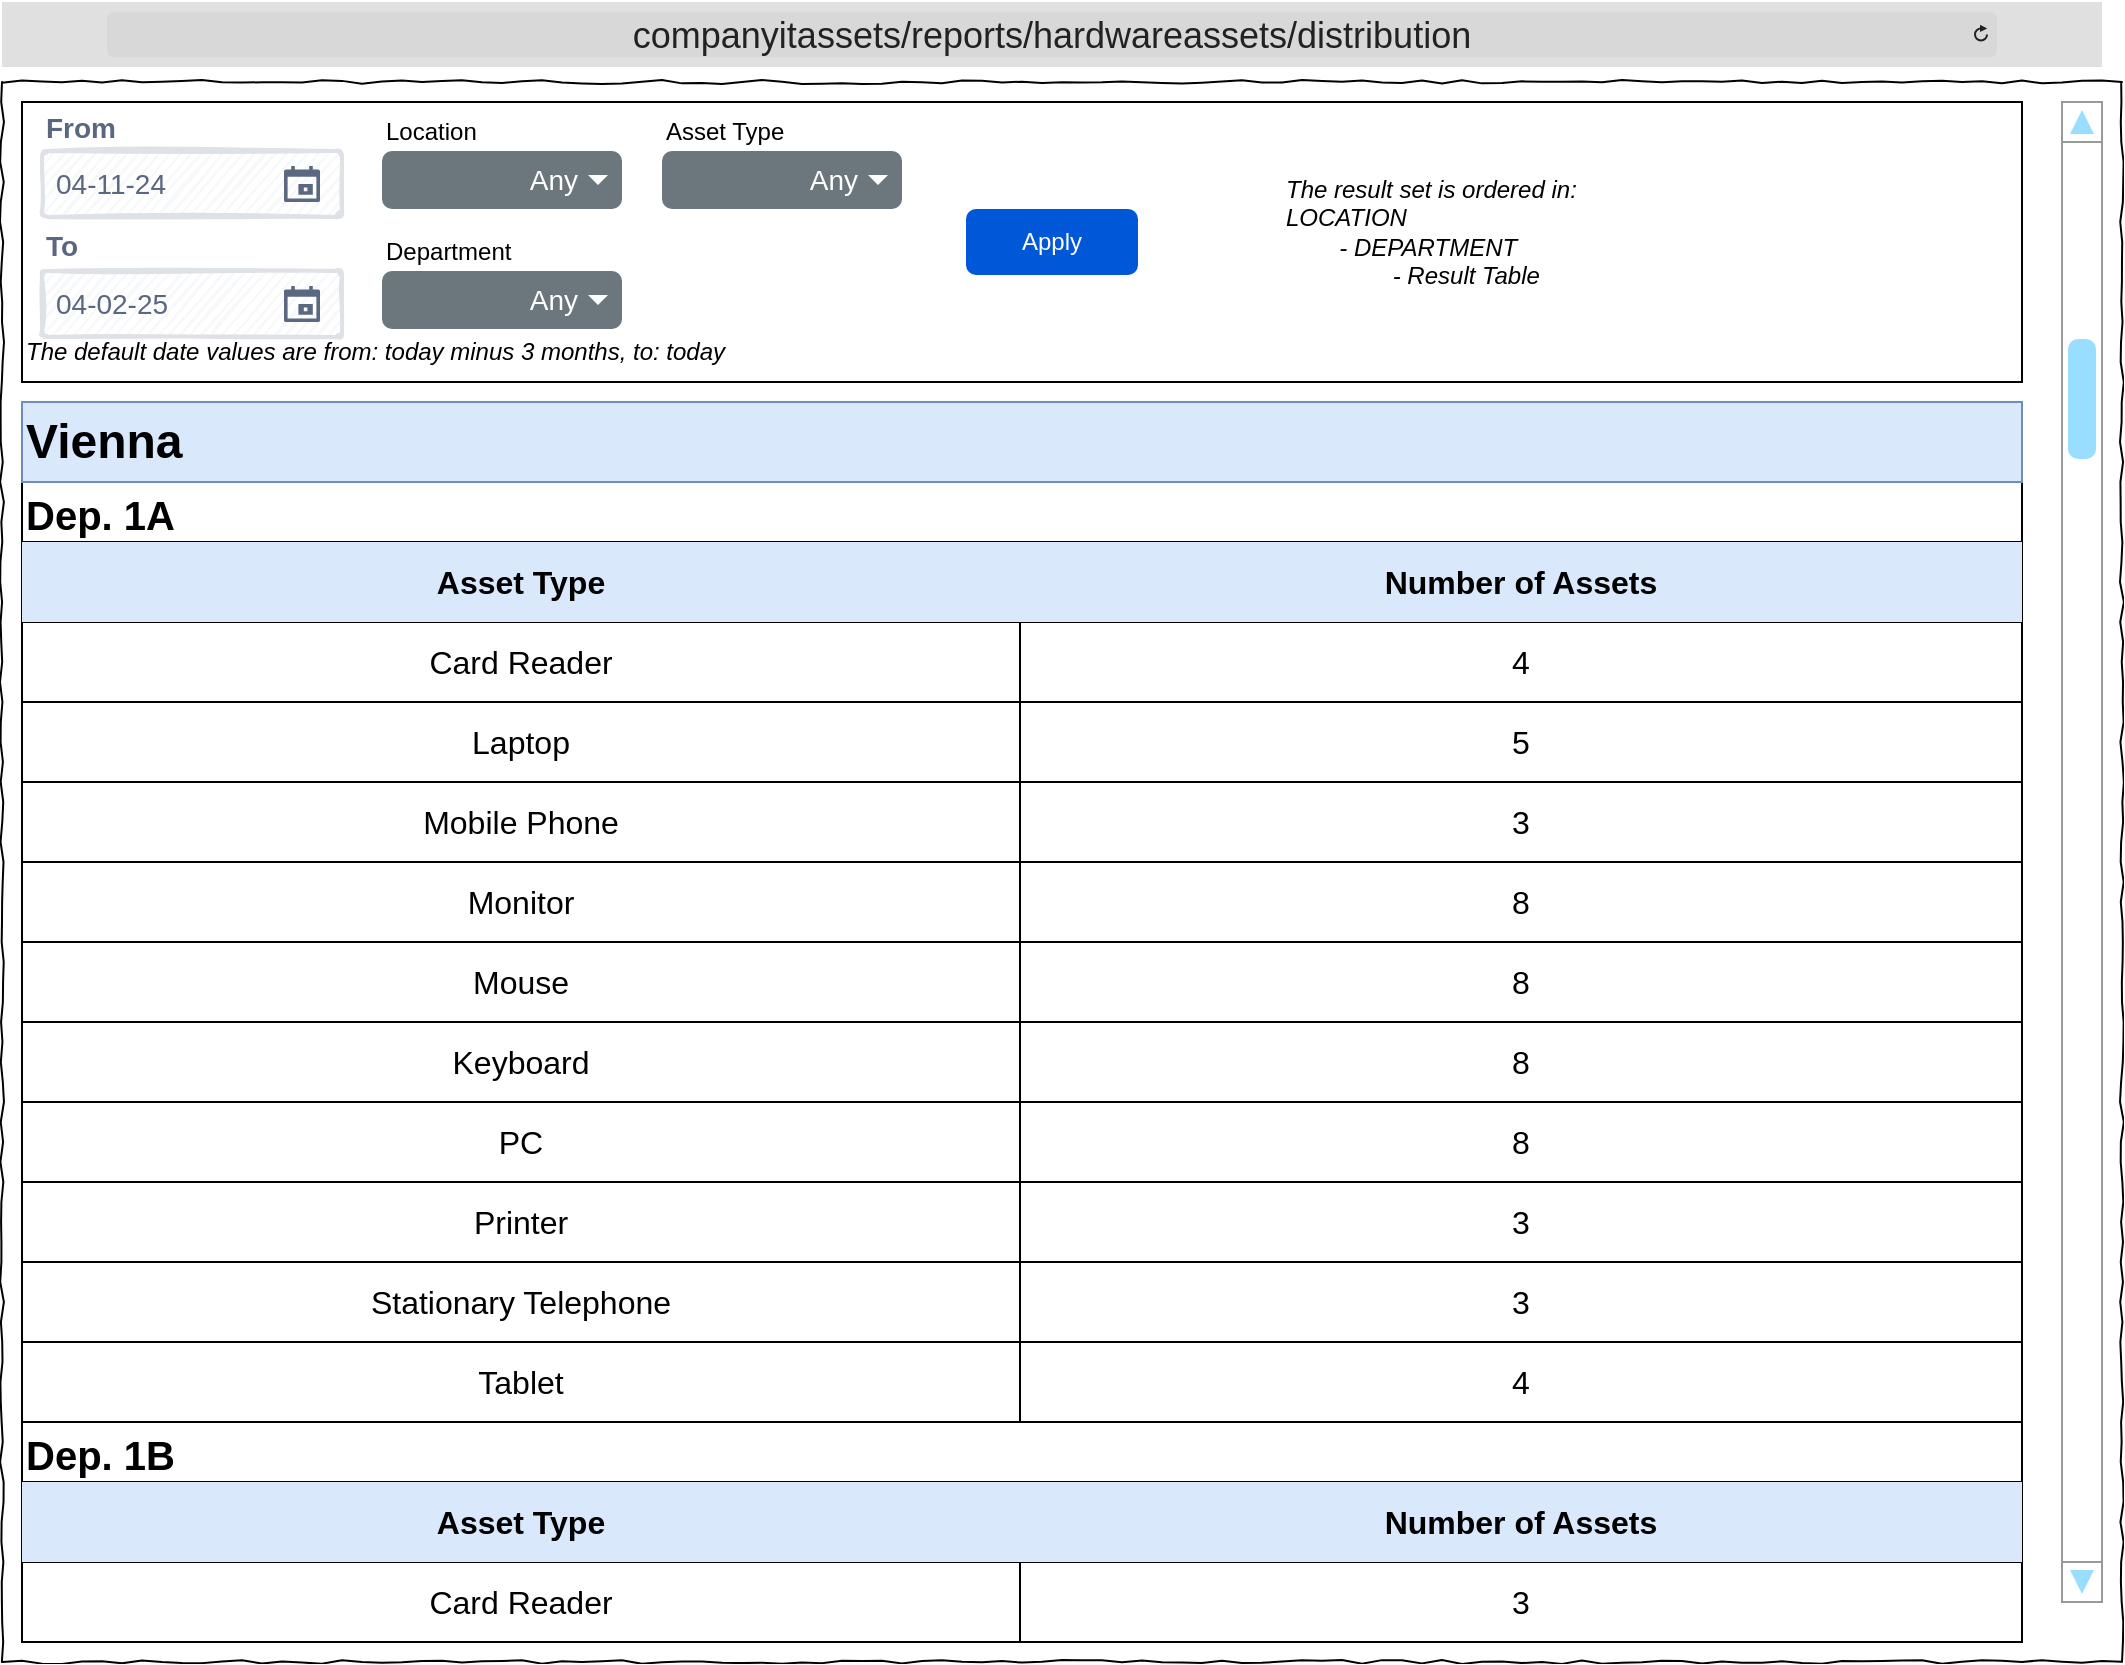 <mxfile version="26.0.11">
  <diagram name="Page-1" id="03018318-947c-dd8e-b7a3-06fadd420f32">
    <mxGraphModel dx="1207" dy="765" grid="1" gridSize="10" guides="1" tooltips="1" connect="1" arrows="1" fold="1" page="1" pageScale="1" pageWidth="1100" pageHeight="850" background="none" math="0" shadow="0">
      <root>
        <mxCell id="0" />
        <mxCell id="1" parent="0" />
        <mxCell id="677b7b8949515195-1" value="" style="whiteSpace=wrap;html=1;rounded=0;shadow=0;labelBackgroundColor=none;strokeColor=#000000;strokeWidth=1;fillColor=none;fontFamily=Verdana;fontSize=12;fontColor=#000000;align=center;comic=1;" parent="1" vertex="1">
          <mxGeometry x="20" y="40" width="1060" height="790" as="geometry" />
        </mxCell>
        <mxCell id="ywKk5z_2qfM9JBNrJSl7-1" value="" style="rounded=0;whiteSpace=wrap;html=1;fillColor=none;" parent="1" vertex="1">
          <mxGeometry x="30" y="50" width="1000" height="140" as="geometry" />
        </mxCell>
        <mxCell id="zX-MKMj06BqSPDNbv460-1" value="&lt;font style=&quot;font-size: 18px;&quot;&gt;companyitassets/reports/hardwareassets/distribution&lt;/font&gt;" style="html=1;strokeWidth=1;shadow=0;dashed=0;shape=mxgraph.ios7ui.url;fillColor=#e0e0e0;strokeColor=#c0c0c0;buttonText=;strokeColor2=#222222;fontColor=#222222;fontSize=8;spacingTop=2;align=center;whiteSpace=wrap;" parent="1" vertex="1">
          <mxGeometry x="20" width="1050" height="32.5" as="geometry" />
        </mxCell>
        <mxCell id="ywKk5z_2qfM9JBNrJSl7-2" value="&lt;font style=&quot;font-size: 14px;&quot;&gt;From&lt;/font&gt;" style="fillColor=none;strokeColor=none;html=1;fontSize=12;fontStyle=0;align=left;fontColor=#596780;fontStyle=1;fontSize=11;sketch=1;hachureGap=4;pointerEvents=0;fontFamily=Helvetica;" parent="1" vertex="1">
          <mxGeometry x="40" y="50" width="40" height="25" as="geometry" />
        </mxCell>
        <mxCell id="ywKk5z_2qfM9JBNrJSl7-3" value="&lt;font style=&quot;font-size: 14px;&quot; face=&quot;Helvetica&quot;&gt;04-11-24&lt;/font&gt;" style="rounded=1;arcSize=9;fillColor=#F7F8F9;align=left;spacingLeft=5;strokeColor=#DEE1E6;html=1;strokeWidth=2;fontColor=#596780;fontSize=12;sketch=1;hachureGap=4;pointerEvents=0;fontFamily=Architects Daughter;fontSource=https%3A%2F%2Ffonts.googleapis.com%2Fcss%3Ffamily%3DArchitects%2BDaughter;" parent="1" vertex="1">
          <mxGeometry x="40" y="74.5" width="150" height="33" as="geometry" />
        </mxCell>
        <mxCell id="ywKk5z_2qfM9JBNrJSl7-4" value="" style="shape=mxgraph.gmdl.calendar;fillColor=#5A6881;strokeColor=none;sketch=0;hachureGap=4;pointerEvents=0;fontFamily=Architects Daughter;fontSource=https%3A%2F%2Ffonts.googleapis.com%2Fcss%3Ffamily%3DArchitects%2BDaughter;fontSize=20;" parent="ywKk5z_2qfM9JBNrJSl7-3" vertex="1">
          <mxGeometry x="1" y="0.5" width="18" height="18" relative="1" as="geometry">
            <mxPoint x="-29" y="-9" as="offset" />
          </mxGeometry>
        </mxCell>
        <mxCell id="ywKk5z_2qfM9JBNrJSl7-5" value="&lt;font style=&quot;font-size: 14px;&quot;&gt;To&lt;/font&gt;" style="fillColor=none;strokeColor=none;html=1;fontSize=12;fontStyle=0;align=left;fontColor=#596780;fontStyle=1;fontSize=11;sketch=1;hachureGap=4;pointerEvents=0;fontFamily=Helvetica;" parent="1" vertex="1">
          <mxGeometry x="40" y="109.5" width="20" height="25" as="geometry" />
        </mxCell>
        <mxCell id="ywKk5z_2qfM9JBNrJSl7-6" value="&lt;font style=&quot;font-size: 14px;&quot; face=&quot;Helvetica&quot;&gt;04-02-25&lt;/font&gt;" style="rounded=1;arcSize=9;fillColor=#F7F8F9;align=left;spacingLeft=5;strokeColor=#DEE1E6;html=1;strokeWidth=2;fontColor=#596780;fontSize=12;sketch=1;hachureGap=4;pointerEvents=0;fontFamily=Architects Daughter;fontSource=https%3A%2F%2Ffonts.googleapis.com%2Fcss%3Ffamily%3DArchitects%2BDaughter;" parent="1" vertex="1">
          <mxGeometry x="40" y="134.5" width="150" height="33" as="geometry" />
        </mxCell>
        <mxCell id="ywKk5z_2qfM9JBNrJSl7-7" value="" style="shape=mxgraph.gmdl.calendar;fillColor=#5A6881;strokeColor=none;sketch=0;hachureGap=4;pointerEvents=0;fontFamily=Architects Daughter;fontSource=https%3A%2F%2Ffonts.googleapis.com%2Fcss%3Ffamily%3DArchitects%2BDaughter;fontSize=20;" parent="ywKk5z_2qfM9JBNrJSl7-6" vertex="1">
          <mxGeometry x="1" y="0.5" width="18" height="18" relative="1" as="geometry">
            <mxPoint x="-29" y="-9" as="offset" />
          </mxGeometry>
        </mxCell>
        <mxCell id="ywKk5z_2qfM9JBNrJSl7-8" value="Apply" style="rounded=1;fillColor=#0057D8;strokeColor=none;html=1;whiteSpace=wrap;fontColor=#ffffff;align=center;verticalAlign=middle;fontStyle=0;fontSize=12;sketch=0;" parent="1" vertex="1">
          <mxGeometry x="502" y="103.5" width="86" height="33" as="geometry" />
        </mxCell>
        <mxCell id="ywKk5z_2qfM9JBNrJSl7-84" value="&lt;i&gt;&lt;font style=&quot;color: light-dark(rgb(0, 0, 0), rgb(125, 125, 125));&quot;&gt;The default date values are from: today minus 3 months, to: today&amp;nbsp;&lt;/font&gt;&lt;/i&gt;" style="text;html=1;align=left;verticalAlign=middle;whiteSpace=wrap;rounded=0;" parent="1" vertex="1">
          <mxGeometry x="30" y="160" width="360" height="30" as="geometry" />
        </mxCell>
        <mxCell id="N3RhH1qTN14WOQrYuTi2-1" value="Dep. 1A" style="shape=table;startSize=30;container=1;collapsible=0;childLayout=tableLayout;strokeColor=default;fontSize=20;fontStyle=1;align=left;" vertex="1" parent="1">
          <mxGeometry x="30" y="240" width="1000" height="470" as="geometry" />
        </mxCell>
        <mxCell id="N3RhH1qTN14WOQrYuTi2-2" value="" style="shape=tableRow;horizontal=0;startSize=0;swimlaneHead=0;swimlaneBody=0;strokeColor=inherit;top=0;left=0;bottom=0;right=0;collapsible=0;dropTarget=0;fillColor=none;points=[[0,0.5],[1,0.5]];portConstraint=eastwest;fontSize=16;" vertex="1" parent="N3RhH1qTN14WOQrYuTi2-1">
          <mxGeometry y="30" width="1000" height="40" as="geometry" />
        </mxCell>
        <mxCell id="N3RhH1qTN14WOQrYuTi2-3" value="&lt;b&gt;Asset Type&lt;/b&gt;" style="shape=partialRectangle;html=1;whiteSpace=wrap;connectable=0;strokeColor=#6c8ebf;overflow=hidden;fillColor=#dae8fc;top=0;left=0;bottom=0;right=0;pointerEvents=1;fontSize=16;" vertex="1" parent="N3RhH1qTN14WOQrYuTi2-2">
          <mxGeometry width="499" height="40" as="geometry">
            <mxRectangle width="499" height="40" as="alternateBounds" />
          </mxGeometry>
        </mxCell>
        <mxCell id="N3RhH1qTN14WOQrYuTi2-4" value="&lt;b&gt;Number of Assets&lt;/b&gt;" style="shape=partialRectangle;html=1;whiteSpace=wrap;connectable=0;strokeColor=#6c8ebf;overflow=hidden;fillColor=#dae8fc;top=0;left=0;bottom=0;right=0;pointerEvents=1;fontSize=16;" vertex="1" parent="N3RhH1qTN14WOQrYuTi2-2">
          <mxGeometry x="499" width="501" height="40" as="geometry">
            <mxRectangle width="501" height="40" as="alternateBounds" />
          </mxGeometry>
        </mxCell>
        <mxCell id="N3RhH1qTN14WOQrYuTi2-6" value="" style="shape=tableRow;horizontal=0;startSize=0;swimlaneHead=0;swimlaneBody=0;strokeColor=inherit;top=0;left=0;bottom=0;right=0;collapsible=0;dropTarget=0;fillColor=none;points=[[0,0.5],[1,0.5]];portConstraint=eastwest;fontSize=16;" vertex="1" parent="N3RhH1qTN14WOQrYuTi2-1">
          <mxGeometry y="70" width="1000" height="40" as="geometry" />
        </mxCell>
        <mxCell id="N3RhH1qTN14WOQrYuTi2-7" value="Card Reader" style="shape=partialRectangle;html=1;whiteSpace=wrap;connectable=0;strokeColor=inherit;overflow=hidden;fillColor=none;top=0;left=0;bottom=0;right=0;pointerEvents=1;fontSize=16;" vertex="1" parent="N3RhH1qTN14WOQrYuTi2-6">
          <mxGeometry width="499" height="40" as="geometry">
            <mxRectangle width="499" height="40" as="alternateBounds" />
          </mxGeometry>
        </mxCell>
        <mxCell id="N3RhH1qTN14WOQrYuTi2-8" value="4" style="shape=partialRectangle;html=1;whiteSpace=wrap;connectable=0;strokeColor=inherit;overflow=hidden;fillColor=none;top=0;left=0;bottom=0;right=0;pointerEvents=1;fontSize=16;" vertex="1" parent="N3RhH1qTN14WOQrYuTi2-6">
          <mxGeometry x="499" width="501" height="40" as="geometry">
            <mxRectangle width="501" height="40" as="alternateBounds" />
          </mxGeometry>
        </mxCell>
        <mxCell id="N3RhH1qTN14WOQrYuTi2-10" value="" style="shape=tableRow;horizontal=0;startSize=0;swimlaneHead=0;swimlaneBody=0;strokeColor=inherit;top=0;left=0;bottom=0;right=0;collapsible=0;dropTarget=0;fillColor=none;points=[[0,0.5],[1,0.5]];portConstraint=eastwest;fontSize=16;" vertex="1" parent="N3RhH1qTN14WOQrYuTi2-1">
          <mxGeometry y="110" width="1000" height="40" as="geometry" />
        </mxCell>
        <mxCell id="N3RhH1qTN14WOQrYuTi2-11" value="Laptop" style="shape=partialRectangle;html=1;whiteSpace=wrap;connectable=0;strokeColor=inherit;overflow=hidden;fillColor=none;top=0;left=0;bottom=0;right=0;pointerEvents=1;fontSize=16;" vertex="1" parent="N3RhH1qTN14WOQrYuTi2-10">
          <mxGeometry width="499" height="40" as="geometry">
            <mxRectangle width="499" height="40" as="alternateBounds" />
          </mxGeometry>
        </mxCell>
        <mxCell id="N3RhH1qTN14WOQrYuTi2-12" value="5" style="shape=partialRectangle;html=1;whiteSpace=wrap;connectable=0;strokeColor=inherit;overflow=hidden;fillColor=none;top=0;left=0;bottom=0;right=0;pointerEvents=1;fontSize=16;" vertex="1" parent="N3RhH1qTN14WOQrYuTi2-10">
          <mxGeometry x="499" width="501" height="40" as="geometry">
            <mxRectangle width="501" height="40" as="alternateBounds" />
          </mxGeometry>
        </mxCell>
        <mxCell id="N3RhH1qTN14WOQrYuTi2-14" style="shape=tableRow;horizontal=0;startSize=0;swimlaneHead=0;swimlaneBody=0;strokeColor=inherit;top=0;left=0;bottom=0;right=0;collapsible=0;dropTarget=0;fillColor=none;points=[[0,0.5],[1,0.5]];portConstraint=eastwest;fontSize=16;" vertex="1" parent="N3RhH1qTN14WOQrYuTi2-1">
          <mxGeometry y="150" width="1000" height="40" as="geometry" />
        </mxCell>
        <mxCell id="N3RhH1qTN14WOQrYuTi2-15" value="Mobile Phone" style="shape=partialRectangle;html=1;whiteSpace=wrap;connectable=0;strokeColor=inherit;overflow=hidden;fillColor=none;top=0;left=0;bottom=0;right=0;pointerEvents=1;fontSize=16;" vertex="1" parent="N3RhH1qTN14WOQrYuTi2-14">
          <mxGeometry width="499" height="40" as="geometry">
            <mxRectangle width="499" height="40" as="alternateBounds" />
          </mxGeometry>
        </mxCell>
        <mxCell id="N3RhH1qTN14WOQrYuTi2-16" value="3" style="shape=partialRectangle;html=1;whiteSpace=wrap;connectable=0;strokeColor=inherit;overflow=hidden;fillColor=none;top=0;left=0;bottom=0;right=0;pointerEvents=1;fontSize=16;" vertex="1" parent="N3RhH1qTN14WOQrYuTi2-14">
          <mxGeometry x="499" width="501" height="40" as="geometry">
            <mxRectangle width="501" height="40" as="alternateBounds" />
          </mxGeometry>
        </mxCell>
        <mxCell id="N3RhH1qTN14WOQrYuTi2-17" style="shape=tableRow;horizontal=0;startSize=0;swimlaneHead=0;swimlaneBody=0;strokeColor=inherit;top=0;left=0;bottom=0;right=0;collapsible=0;dropTarget=0;fillColor=none;points=[[0,0.5],[1,0.5]];portConstraint=eastwest;fontSize=16;" vertex="1" parent="N3RhH1qTN14WOQrYuTi2-1">
          <mxGeometry y="190" width="1000" height="40" as="geometry" />
        </mxCell>
        <mxCell id="N3RhH1qTN14WOQrYuTi2-18" value="Monitor" style="shape=partialRectangle;html=1;whiteSpace=wrap;connectable=0;strokeColor=inherit;overflow=hidden;fillColor=none;top=0;left=0;bottom=0;right=0;pointerEvents=1;fontSize=16;" vertex="1" parent="N3RhH1qTN14WOQrYuTi2-17">
          <mxGeometry width="499" height="40" as="geometry">
            <mxRectangle width="499" height="40" as="alternateBounds" />
          </mxGeometry>
        </mxCell>
        <mxCell id="N3RhH1qTN14WOQrYuTi2-19" value="8" style="shape=partialRectangle;html=1;whiteSpace=wrap;connectable=0;strokeColor=inherit;overflow=hidden;fillColor=none;top=0;left=0;bottom=0;right=0;pointerEvents=1;fontSize=16;" vertex="1" parent="N3RhH1qTN14WOQrYuTi2-17">
          <mxGeometry x="499" width="501" height="40" as="geometry">
            <mxRectangle width="501" height="40" as="alternateBounds" />
          </mxGeometry>
        </mxCell>
        <mxCell id="N3RhH1qTN14WOQrYuTi2-20" style="shape=tableRow;horizontal=0;startSize=0;swimlaneHead=0;swimlaneBody=0;strokeColor=inherit;top=0;left=0;bottom=0;right=0;collapsible=0;dropTarget=0;fillColor=none;points=[[0,0.5],[1,0.5]];portConstraint=eastwest;fontSize=16;" vertex="1" parent="N3RhH1qTN14WOQrYuTi2-1">
          <mxGeometry y="230" width="1000" height="40" as="geometry" />
        </mxCell>
        <mxCell id="N3RhH1qTN14WOQrYuTi2-21" value="Mouse" style="shape=partialRectangle;html=1;whiteSpace=wrap;connectable=0;strokeColor=inherit;overflow=hidden;fillColor=none;top=0;left=0;bottom=0;right=0;pointerEvents=1;fontSize=16;" vertex="1" parent="N3RhH1qTN14WOQrYuTi2-20">
          <mxGeometry width="499" height="40" as="geometry">
            <mxRectangle width="499" height="40" as="alternateBounds" />
          </mxGeometry>
        </mxCell>
        <mxCell id="N3RhH1qTN14WOQrYuTi2-22" value="8" style="shape=partialRectangle;html=1;whiteSpace=wrap;connectable=0;strokeColor=inherit;overflow=hidden;fillColor=none;top=0;left=0;bottom=0;right=0;pointerEvents=1;fontSize=16;" vertex="1" parent="N3RhH1qTN14WOQrYuTi2-20">
          <mxGeometry x="499" width="501" height="40" as="geometry">
            <mxRectangle width="501" height="40" as="alternateBounds" />
          </mxGeometry>
        </mxCell>
        <mxCell id="N3RhH1qTN14WOQrYuTi2-23" style="shape=tableRow;horizontal=0;startSize=0;swimlaneHead=0;swimlaneBody=0;strokeColor=inherit;top=0;left=0;bottom=0;right=0;collapsible=0;dropTarget=0;fillColor=none;points=[[0,0.5],[1,0.5]];portConstraint=eastwest;fontSize=16;" vertex="1" parent="N3RhH1qTN14WOQrYuTi2-1">
          <mxGeometry y="270" width="1000" height="40" as="geometry" />
        </mxCell>
        <mxCell id="N3RhH1qTN14WOQrYuTi2-24" value="Keyboard" style="shape=partialRectangle;html=1;whiteSpace=wrap;connectable=0;strokeColor=inherit;overflow=hidden;fillColor=none;top=0;left=0;bottom=0;right=0;pointerEvents=1;fontSize=16;" vertex="1" parent="N3RhH1qTN14WOQrYuTi2-23">
          <mxGeometry width="499" height="40" as="geometry">
            <mxRectangle width="499" height="40" as="alternateBounds" />
          </mxGeometry>
        </mxCell>
        <mxCell id="N3RhH1qTN14WOQrYuTi2-25" value="8" style="shape=partialRectangle;html=1;whiteSpace=wrap;connectable=0;strokeColor=inherit;overflow=hidden;fillColor=none;top=0;left=0;bottom=0;right=0;pointerEvents=1;fontSize=16;" vertex="1" parent="N3RhH1qTN14WOQrYuTi2-23">
          <mxGeometry x="499" width="501" height="40" as="geometry">
            <mxRectangle width="501" height="40" as="alternateBounds" />
          </mxGeometry>
        </mxCell>
        <mxCell id="N3RhH1qTN14WOQrYuTi2-26" style="shape=tableRow;horizontal=0;startSize=0;swimlaneHead=0;swimlaneBody=0;strokeColor=inherit;top=0;left=0;bottom=0;right=0;collapsible=0;dropTarget=0;fillColor=none;points=[[0,0.5],[1,0.5]];portConstraint=eastwest;fontSize=16;" vertex="1" parent="N3RhH1qTN14WOQrYuTi2-1">
          <mxGeometry y="310" width="1000" height="40" as="geometry" />
        </mxCell>
        <mxCell id="N3RhH1qTN14WOQrYuTi2-27" value="PC" style="shape=partialRectangle;html=1;whiteSpace=wrap;connectable=0;strokeColor=inherit;overflow=hidden;fillColor=none;top=0;left=0;bottom=0;right=0;pointerEvents=1;fontSize=16;" vertex="1" parent="N3RhH1qTN14WOQrYuTi2-26">
          <mxGeometry width="499" height="40" as="geometry">
            <mxRectangle width="499" height="40" as="alternateBounds" />
          </mxGeometry>
        </mxCell>
        <mxCell id="N3RhH1qTN14WOQrYuTi2-28" value="8" style="shape=partialRectangle;html=1;whiteSpace=wrap;connectable=0;strokeColor=inherit;overflow=hidden;fillColor=none;top=0;left=0;bottom=0;right=0;pointerEvents=1;fontSize=16;" vertex="1" parent="N3RhH1qTN14WOQrYuTi2-26">
          <mxGeometry x="499" width="501" height="40" as="geometry">
            <mxRectangle width="501" height="40" as="alternateBounds" />
          </mxGeometry>
        </mxCell>
        <mxCell id="N3RhH1qTN14WOQrYuTi2-29" style="shape=tableRow;horizontal=0;startSize=0;swimlaneHead=0;swimlaneBody=0;strokeColor=inherit;top=0;left=0;bottom=0;right=0;collapsible=0;dropTarget=0;fillColor=none;points=[[0,0.5],[1,0.5]];portConstraint=eastwest;fontSize=16;" vertex="1" parent="N3RhH1qTN14WOQrYuTi2-1">
          <mxGeometry y="350" width="1000" height="40" as="geometry" />
        </mxCell>
        <mxCell id="N3RhH1qTN14WOQrYuTi2-30" value="Printer" style="shape=partialRectangle;html=1;whiteSpace=wrap;connectable=0;strokeColor=inherit;overflow=hidden;fillColor=none;top=0;left=0;bottom=0;right=0;pointerEvents=1;fontSize=16;" vertex="1" parent="N3RhH1qTN14WOQrYuTi2-29">
          <mxGeometry width="499" height="40" as="geometry">
            <mxRectangle width="499" height="40" as="alternateBounds" />
          </mxGeometry>
        </mxCell>
        <mxCell id="N3RhH1qTN14WOQrYuTi2-31" value="3" style="shape=partialRectangle;html=1;whiteSpace=wrap;connectable=0;strokeColor=inherit;overflow=hidden;fillColor=none;top=0;left=0;bottom=0;right=0;pointerEvents=1;fontSize=16;" vertex="1" parent="N3RhH1qTN14WOQrYuTi2-29">
          <mxGeometry x="499" width="501" height="40" as="geometry">
            <mxRectangle width="501" height="40" as="alternateBounds" />
          </mxGeometry>
        </mxCell>
        <mxCell id="N3RhH1qTN14WOQrYuTi2-32" style="shape=tableRow;horizontal=0;startSize=0;swimlaneHead=0;swimlaneBody=0;strokeColor=inherit;top=0;left=0;bottom=0;right=0;collapsible=0;dropTarget=0;fillColor=none;points=[[0,0.5],[1,0.5]];portConstraint=eastwest;fontSize=16;" vertex="1" parent="N3RhH1qTN14WOQrYuTi2-1">
          <mxGeometry y="390" width="1000" height="40" as="geometry" />
        </mxCell>
        <mxCell id="N3RhH1qTN14WOQrYuTi2-33" value="Stationary Telephone" style="shape=partialRectangle;html=1;whiteSpace=wrap;connectable=0;strokeColor=inherit;overflow=hidden;fillColor=none;top=0;left=0;bottom=0;right=0;pointerEvents=1;fontSize=16;" vertex="1" parent="N3RhH1qTN14WOQrYuTi2-32">
          <mxGeometry width="499" height="40" as="geometry">
            <mxRectangle width="499" height="40" as="alternateBounds" />
          </mxGeometry>
        </mxCell>
        <mxCell id="N3RhH1qTN14WOQrYuTi2-34" value="3" style="shape=partialRectangle;html=1;whiteSpace=wrap;connectable=0;strokeColor=inherit;overflow=hidden;fillColor=none;top=0;left=0;bottom=0;right=0;pointerEvents=1;fontSize=16;" vertex="1" parent="N3RhH1qTN14WOQrYuTi2-32">
          <mxGeometry x="499" width="501" height="40" as="geometry">
            <mxRectangle width="501" height="40" as="alternateBounds" />
          </mxGeometry>
        </mxCell>
        <mxCell id="N3RhH1qTN14WOQrYuTi2-35" style="shape=tableRow;horizontal=0;startSize=0;swimlaneHead=0;swimlaneBody=0;strokeColor=inherit;top=0;left=0;bottom=0;right=0;collapsible=0;dropTarget=0;fillColor=none;points=[[0,0.5],[1,0.5]];portConstraint=eastwest;fontSize=16;" vertex="1" parent="N3RhH1qTN14WOQrYuTi2-1">
          <mxGeometry y="430" width="1000" height="40" as="geometry" />
        </mxCell>
        <mxCell id="N3RhH1qTN14WOQrYuTi2-36" value="Tablet" style="shape=partialRectangle;html=1;whiteSpace=wrap;connectable=0;strokeColor=inherit;overflow=hidden;fillColor=none;top=0;left=0;bottom=0;right=0;pointerEvents=1;fontSize=16;" vertex="1" parent="N3RhH1qTN14WOQrYuTi2-35">
          <mxGeometry width="499" height="40" as="geometry">
            <mxRectangle width="499" height="40" as="alternateBounds" />
          </mxGeometry>
        </mxCell>
        <mxCell id="N3RhH1qTN14WOQrYuTi2-37" value="4" style="shape=partialRectangle;html=1;whiteSpace=wrap;connectable=0;strokeColor=inherit;overflow=hidden;fillColor=none;top=0;left=0;bottom=0;right=0;pointerEvents=1;fontSize=16;" vertex="1" parent="N3RhH1qTN14WOQrYuTi2-35">
          <mxGeometry x="499" width="501" height="40" as="geometry">
            <mxRectangle width="501" height="40" as="alternateBounds" />
          </mxGeometry>
        </mxCell>
        <mxCell id="N3RhH1qTN14WOQrYuTi2-41" value="Dep. 1B" style="shape=table;startSize=30;container=1;collapsible=0;childLayout=tableLayout;strokeColor=default;fontSize=20;fontStyle=1;align=left;" vertex="1" parent="1">
          <mxGeometry x="30" y="710" width="1000" height="110" as="geometry" />
        </mxCell>
        <mxCell id="N3RhH1qTN14WOQrYuTi2-42" value="" style="shape=tableRow;horizontal=0;startSize=0;swimlaneHead=0;swimlaneBody=0;strokeColor=inherit;top=0;left=0;bottom=0;right=0;collapsible=0;dropTarget=0;fillColor=none;points=[[0,0.5],[1,0.5]];portConstraint=eastwest;fontSize=16;" vertex="1" parent="N3RhH1qTN14WOQrYuTi2-41">
          <mxGeometry y="30" width="1000" height="40" as="geometry" />
        </mxCell>
        <mxCell id="N3RhH1qTN14WOQrYuTi2-43" value="&lt;b&gt;Asset Type&lt;/b&gt;" style="shape=partialRectangle;html=1;whiteSpace=wrap;connectable=0;strokeColor=#6c8ebf;overflow=hidden;fillColor=#dae8fc;top=0;left=0;bottom=0;right=0;pointerEvents=1;fontSize=16;" vertex="1" parent="N3RhH1qTN14WOQrYuTi2-42">
          <mxGeometry width="499" height="40" as="geometry">
            <mxRectangle width="499" height="40" as="alternateBounds" />
          </mxGeometry>
        </mxCell>
        <mxCell id="N3RhH1qTN14WOQrYuTi2-44" value="&lt;b&gt;Number of Assets&lt;/b&gt;" style="shape=partialRectangle;html=1;whiteSpace=wrap;connectable=0;strokeColor=#6c8ebf;overflow=hidden;fillColor=#dae8fc;top=0;left=0;bottom=0;right=0;pointerEvents=1;fontSize=16;" vertex="1" parent="N3RhH1qTN14WOQrYuTi2-42">
          <mxGeometry x="499" width="501" height="40" as="geometry">
            <mxRectangle width="501" height="40" as="alternateBounds" />
          </mxGeometry>
        </mxCell>
        <mxCell id="N3RhH1qTN14WOQrYuTi2-45" value="" style="shape=tableRow;horizontal=0;startSize=0;swimlaneHead=0;swimlaneBody=0;strokeColor=inherit;top=0;left=0;bottom=0;right=0;collapsible=0;dropTarget=0;fillColor=none;points=[[0,0.5],[1,0.5]];portConstraint=eastwest;fontSize=16;" vertex="1" parent="N3RhH1qTN14WOQrYuTi2-41">
          <mxGeometry y="70" width="1000" height="40" as="geometry" />
        </mxCell>
        <mxCell id="N3RhH1qTN14WOQrYuTi2-46" value="Card Reader" style="shape=partialRectangle;html=1;whiteSpace=wrap;connectable=0;strokeColor=inherit;overflow=hidden;fillColor=none;top=0;left=0;bottom=0;right=0;pointerEvents=1;fontSize=16;" vertex="1" parent="N3RhH1qTN14WOQrYuTi2-45">
          <mxGeometry width="499" height="40" as="geometry">
            <mxRectangle width="499" height="40" as="alternateBounds" />
          </mxGeometry>
        </mxCell>
        <mxCell id="N3RhH1qTN14WOQrYuTi2-47" value="3" style="shape=partialRectangle;html=1;whiteSpace=wrap;connectable=0;strokeColor=inherit;overflow=hidden;fillColor=none;top=0;left=0;bottom=0;right=0;pointerEvents=1;fontSize=16;" vertex="1" parent="N3RhH1qTN14WOQrYuTi2-45">
          <mxGeometry x="499" width="501" height="40" as="geometry">
            <mxRectangle width="501" height="40" as="alternateBounds" />
          </mxGeometry>
        </mxCell>
        <mxCell id="N3RhH1qTN14WOQrYuTi2-75" value="" style="verticalLabelPosition=bottom;shadow=0;dashed=0;align=center;html=1;verticalAlign=top;strokeWidth=1;shape=mxgraph.mockup.navigation.scrollBar;strokeColor=#999999;barPos=84.842;fillColor2=#99ddff;strokeColor2=none;direction=north;" vertex="1" parent="1">
          <mxGeometry x="1050" y="50" width="20" height="750" as="geometry" />
        </mxCell>
        <mxCell id="N3RhH1qTN14WOQrYuTi2-79" value="Vienna" style="text;strokeColor=#6c8ebf;fillColor=#dae8fc;html=1;fontSize=24;fontStyle=1;verticalAlign=middle;align=left;" vertex="1" parent="1">
          <mxGeometry x="30" y="200" width="1000" height="40" as="geometry" />
        </mxCell>
        <mxCell id="N3RhH1qTN14WOQrYuTi2-80" value="Location" style="text;html=1;align=left;verticalAlign=middle;whiteSpace=wrap;rounded=0;" vertex="1" parent="1">
          <mxGeometry x="210" y="50" width="70" height="30" as="geometry" />
        </mxCell>
        <mxCell id="N3RhH1qTN14WOQrYuTi2-81" value="Any" style="html=1;shadow=0;dashed=0;shape=mxgraph.bootstrap.rrect;rSize=5;strokeColor=none;strokeWidth=1;fillColor=#6C767D;fontColor=#ffffff;whiteSpace=wrap;align=right;verticalAlign=middle;fontStyle=0;fontSize=14;spacingRight=20;" vertex="1" parent="1">
          <mxGeometry x="210" y="74.5" width="120" height="29" as="geometry" />
        </mxCell>
        <mxCell id="N3RhH1qTN14WOQrYuTi2-82" value="" style="shape=triangle;direction=south;fillColor=#ffffff;strokeColor=none;perimeter=none;" vertex="1" parent="N3RhH1qTN14WOQrYuTi2-81">
          <mxGeometry x="1" y="0.5" width="10" height="5" relative="1" as="geometry">
            <mxPoint x="-17" y="-2.5" as="offset" />
          </mxGeometry>
        </mxCell>
        <mxCell id="N3RhH1qTN14WOQrYuTi2-83" value="Any" style="html=1;shadow=0;dashed=0;shape=mxgraph.bootstrap.rrect;rSize=5;strokeColor=none;strokeWidth=1;fillColor=#6C767D;fontColor=#ffffff;whiteSpace=wrap;align=right;verticalAlign=middle;fontStyle=0;fontSize=14;spacingRight=20;" vertex="1" parent="1">
          <mxGeometry x="210" y="134.5" width="120" height="29" as="geometry" />
        </mxCell>
        <mxCell id="N3RhH1qTN14WOQrYuTi2-84" value="" style="shape=triangle;direction=south;fillColor=#ffffff;strokeColor=none;perimeter=none;" vertex="1" parent="N3RhH1qTN14WOQrYuTi2-83">
          <mxGeometry x="1" y="0.5" width="10" height="5" relative="1" as="geometry">
            <mxPoint x="-17" y="-2.5" as="offset" />
          </mxGeometry>
        </mxCell>
        <mxCell id="N3RhH1qTN14WOQrYuTi2-85" value="Department" style="text;html=1;align=left;verticalAlign=middle;whiteSpace=wrap;rounded=0;" vertex="1" parent="1">
          <mxGeometry x="210" y="109.5" width="70" height="30" as="geometry" />
        </mxCell>
        <mxCell id="N3RhH1qTN14WOQrYuTi2-86" value="Asset Type" style="text;html=1;align=left;verticalAlign=middle;whiteSpace=wrap;rounded=0;" vertex="1" parent="1">
          <mxGeometry x="350" y="50" width="70" height="30" as="geometry" />
        </mxCell>
        <mxCell id="N3RhH1qTN14WOQrYuTi2-87" value="Any" style="html=1;shadow=0;dashed=0;shape=mxgraph.bootstrap.rrect;rSize=5;strokeColor=none;strokeWidth=1;fillColor=#6C767D;fontColor=#ffffff;whiteSpace=wrap;align=right;verticalAlign=middle;fontStyle=0;fontSize=14;spacingRight=20;" vertex="1" parent="1">
          <mxGeometry x="350" y="74.5" width="120" height="29" as="geometry" />
        </mxCell>
        <mxCell id="N3RhH1qTN14WOQrYuTi2-88" value="" style="shape=triangle;direction=south;fillColor=#ffffff;strokeColor=none;perimeter=none;" vertex="1" parent="N3RhH1qTN14WOQrYuTi2-87">
          <mxGeometry x="1" y="0.5" width="10" height="5" relative="1" as="geometry">
            <mxPoint x="-17" y="-2.5" as="offset" />
          </mxGeometry>
        </mxCell>
        <mxCell id="N3RhH1qTN14WOQrYuTi2-89" value="&lt;i&gt;&lt;font style=&quot;color: light-dark(rgb(0, 0, 0), rgb(125, 125, 125));&quot;&gt;The result set is ordered in:&lt;/font&gt;&lt;/i&gt;&lt;div&gt;&lt;i&gt;&lt;font style=&quot;color: light-dark(rgb(0, 0, 0), rgb(125, 125, 125));&quot;&gt;LOCATION&lt;/font&gt;&lt;/i&gt;&lt;/div&gt;&lt;div&gt;&lt;i&gt;&lt;font style=&quot;color: light-dark(rgb(0, 0, 0), rgb(125, 125, 125));&quot;&gt;&lt;span style=&quot;white-space: pre;&quot;&gt;&#x9;&lt;/span&gt;- DEPARTMENT&lt;br&gt;&lt;/font&gt;&lt;/i&gt;&lt;/div&gt;&lt;div&gt;&lt;i&gt;&lt;font style=&quot;color: light-dark(rgb(0, 0, 0), rgb(125, 125, 125));&quot;&gt;&lt;span style=&quot;white-space: pre;&quot;&gt;&#x9;&lt;span style=&quot;white-space: pre;&quot;&gt;&#x9;&lt;/span&gt;&lt;/span&gt;- Result Table&amp;nbsp;&lt;br&gt;&lt;/font&gt;&lt;/i&gt;&lt;/div&gt;" style="text;html=1;align=left;verticalAlign=middle;whiteSpace=wrap;rounded=0;" vertex="1" parent="1">
          <mxGeometry x="660" y="60" width="360" height="110" as="geometry" />
        </mxCell>
      </root>
    </mxGraphModel>
  </diagram>
</mxfile>
